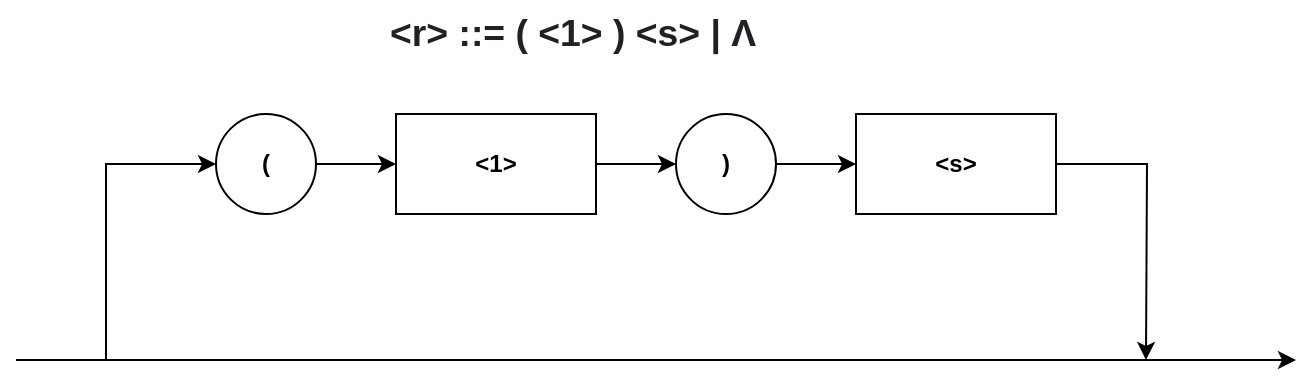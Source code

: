 <mxfile version="13.9.9" type="device"><diagram id="iPQbZcWmtr5zWWCNfcQ7" name="Страница 1"><mxGraphModel dx="865" dy="506" grid="0" gridSize="10" guides="1" tooltips="1" connect="1" arrows="1" fold="1" page="1" pageScale="1" pageWidth="827" pageHeight="1169" math="0" shadow="0"><root><mxCell id="0"/><mxCell id="1" parent="0"/><mxCell id="H4T_XRetVBF8qBRp-yIK-1" value="&lt;span lang=&quot;EN-US&quot; style=&quot;font-size: 14pt; line-height: 107%; color: rgb(32, 33, 36);&quot;&gt;&amp;lt;r&amp;gt; ::= ( &amp;lt;1&amp;gt; ) &amp;lt;s&amp;gt;&amp;nbsp;| &lt;/span&gt;&lt;span style=&quot;font-size: 14pt; line-height: 107%; color: rgb(32, 33, 36); background: white;&quot;&gt;Λ&lt;/span&gt;" style="text;whiteSpace=wrap;html=1;fontFamily=Helvetica;fontStyle=1" vertex="1" parent="1"><mxGeometry x="265" y="100" width="300" height="30" as="geometry"/></mxCell><mxCell id="H4T_XRetVBF8qBRp-yIK-10" value="" style="endArrow=classic;html=1;fontFamily=Helvetica;fontStyle=1" edge="1" parent="1"><mxGeometry width="50" height="50" relative="1" as="geometry"><mxPoint x="80" y="280" as="sourcePoint"/><mxPoint x="720" y="280" as="targetPoint"/></mxGeometry></mxCell><mxCell id="H4T_XRetVBF8qBRp-yIK-14" style="edgeStyle=orthogonalEdgeStyle;rounded=0;orthogonalLoop=1;jettySize=auto;html=1;entryX=0;entryY=0.5;entryDx=0;entryDy=0;fontFamily=Helvetica;fontStyle=1" edge="1" parent="1" source="H4T_XRetVBF8qBRp-yIK-16" target="H4T_XRetVBF8qBRp-yIK-18"><mxGeometry relative="1" as="geometry"/></mxCell><mxCell id="H4T_XRetVBF8qBRp-yIK-15" style="edgeStyle=orthogonalEdgeStyle;rounded=0;orthogonalLoop=1;jettySize=auto;html=1;entryX=0;entryY=0.5;entryDx=0;entryDy=0;fontFamily=Helvetica;fontStyle=1" edge="1" parent="1" target="H4T_XRetVBF8qBRp-yIK-16"><mxGeometry relative="1" as="geometry"><mxPoint x="170" y="177" as="targetPoint"/><mxPoint x="125" y="280" as="sourcePoint"/><Array as="points"><mxPoint x="125" y="182"/></Array></mxGeometry></mxCell><mxCell id="H4T_XRetVBF8qBRp-yIK-16" value="&lt;span&gt;(&lt;/span&gt;" style="ellipse;whiteSpace=wrap;html=1;fontFamily=Helvetica;fontStyle=1" vertex="1" parent="1"><mxGeometry x="180" y="157" width="50" height="50" as="geometry"/></mxCell><mxCell id="H4T_XRetVBF8qBRp-yIK-17" style="edgeStyle=orthogonalEdgeStyle;rounded=0;orthogonalLoop=1;jettySize=auto;html=1;entryX=0;entryY=0.5;entryDx=0;entryDy=0;fontFamily=Helvetica;fontStyle=1" edge="1" parent="1" source="H4T_XRetVBF8qBRp-yIK-18" target="H4T_XRetVBF8qBRp-yIK-20"><mxGeometry relative="1" as="geometry"/></mxCell><mxCell id="H4T_XRetVBF8qBRp-yIK-18" value="&lt;span&gt;&amp;lt;1&amp;gt;&lt;/span&gt;" style="rounded=0;whiteSpace=wrap;html=1;fontFamily=Helvetica;fontStyle=1" vertex="1" parent="1"><mxGeometry x="270" y="157" width="100" height="50" as="geometry"/></mxCell><mxCell id="H4T_XRetVBF8qBRp-yIK-19" style="edgeStyle=orthogonalEdgeStyle;rounded=0;orthogonalLoop=1;jettySize=auto;html=1;fontFamily=Helvetica;fontStyle=1" edge="1" parent="1" source="H4T_XRetVBF8qBRp-yIK-20" target="H4T_XRetVBF8qBRp-yIK-22"><mxGeometry relative="1" as="geometry"/></mxCell><mxCell id="H4T_XRetVBF8qBRp-yIK-20" value=")" style="ellipse;whiteSpace=wrap;html=1;fontFamily=Helvetica;fontStyle=1" vertex="1" parent="1"><mxGeometry x="410" y="157" width="50" height="50" as="geometry"/></mxCell><mxCell id="H4T_XRetVBF8qBRp-yIK-21" style="edgeStyle=orthogonalEdgeStyle;rounded=0;orthogonalLoop=1;jettySize=auto;html=1;fontFamily=Helvetica;fontStyle=1" edge="1" parent="1" source="H4T_XRetVBF8qBRp-yIK-22"><mxGeometry relative="1" as="geometry"><mxPoint x="645" y="280" as="targetPoint"/></mxGeometry></mxCell><mxCell id="H4T_XRetVBF8qBRp-yIK-22" value="&amp;lt;s&amp;gt;" style="rounded=0;whiteSpace=wrap;html=1;fontFamily=Helvetica;fontStyle=1" vertex="1" parent="1"><mxGeometry x="500" y="157" width="100" height="50" as="geometry"/></mxCell></root></mxGraphModel></diagram></mxfile>